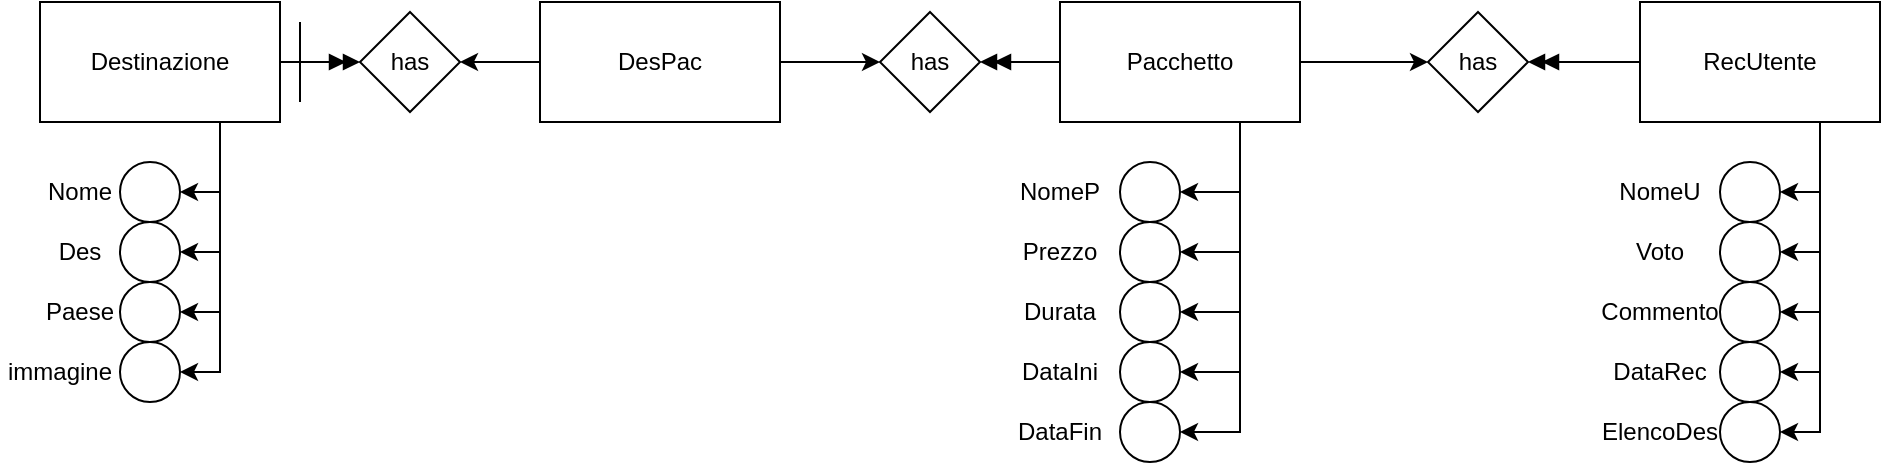 <mxfile version="24.7.8">
  <diagram name="Pagina-1" id="L9AM_KqOK2GH_7Xi4b9C">
    <mxGraphModel dx="1907" dy="629" grid="1" gridSize="10" guides="1" tooltips="1" connect="1" arrows="1" fold="1" page="1" pageScale="1" pageWidth="827" pageHeight="1169" math="0" shadow="0">
      <root>
        <mxCell id="0" />
        <mxCell id="1" parent="0" />
        <mxCell id="XqDKpMPqx7W2jAyrOGJ3-44" style="edgeStyle=orthogonalEdgeStyle;rounded=0;orthogonalLoop=1;jettySize=auto;html=1;exitX=1;exitY=0.5;exitDx=0;exitDy=0;endArrow=doubleBlock;endFill=1;" edge="1" parent="1" source="XqDKpMPqx7W2jAyrOGJ3-1" target="XqDKpMPqx7W2jAyrOGJ3-3">
          <mxGeometry relative="1" as="geometry" />
        </mxCell>
        <mxCell id="XqDKpMPqx7W2jAyrOGJ3-50" style="edgeStyle=orthogonalEdgeStyle;rounded=0;orthogonalLoop=1;jettySize=auto;html=1;exitX=0.75;exitY=1;exitDx=0;exitDy=0;entryX=1;entryY=0.5;entryDx=0;entryDy=0;" edge="1" parent="1" source="XqDKpMPqx7W2jAyrOGJ3-1" target="XqDKpMPqx7W2jAyrOGJ3-2">
          <mxGeometry relative="1" as="geometry" />
        </mxCell>
        <mxCell id="XqDKpMPqx7W2jAyrOGJ3-51" style="edgeStyle=orthogonalEdgeStyle;rounded=0;orthogonalLoop=1;jettySize=auto;html=1;exitX=0.75;exitY=1;exitDx=0;exitDy=0;entryX=1;entryY=0.5;entryDx=0;entryDy=0;" edge="1" parent="1" source="XqDKpMPqx7W2jAyrOGJ3-1" target="XqDKpMPqx7W2jAyrOGJ3-10">
          <mxGeometry relative="1" as="geometry" />
        </mxCell>
        <mxCell id="XqDKpMPqx7W2jAyrOGJ3-52" style="edgeStyle=orthogonalEdgeStyle;rounded=0;orthogonalLoop=1;jettySize=auto;html=1;exitX=0.75;exitY=1;exitDx=0;exitDy=0;entryX=1;entryY=0.5;entryDx=0;entryDy=0;" edge="1" parent="1" source="XqDKpMPqx7W2jAyrOGJ3-1" target="XqDKpMPqx7W2jAyrOGJ3-12">
          <mxGeometry relative="1" as="geometry" />
        </mxCell>
        <mxCell id="XqDKpMPqx7W2jAyrOGJ3-53" style="edgeStyle=orthogonalEdgeStyle;rounded=0;orthogonalLoop=1;jettySize=auto;html=1;exitX=0.75;exitY=1;exitDx=0;exitDy=0;entryX=1;entryY=0.5;entryDx=0;entryDy=0;" edge="1" parent="1" source="XqDKpMPqx7W2jAyrOGJ3-1" target="XqDKpMPqx7W2jAyrOGJ3-14">
          <mxGeometry relative="1" as="geometry" />
        </mxCell>
        <mxCell id="XqDKpMPqx7W2jAyrOGJ3-1" value="Destinazione" style="rounded=0;whiteSpace=wrap;html=1;" vertex="1" parent="1">
          <mxGeometry x="-330" y="210" width="120" height="60" as="geometry" />
        </mxCell>
        <mxCell id="XqDKpMPqx7W2jAyrOGJ3-2" value="" style="ellipse;whiteSpace=wrap;html=1;aspect=fixed;" vertex="1" parent="1">
          <mxGeometry x="-290" y="290" width="30" height="30" as="geometry" />
        </mxCell>
        <mxCell id="XqDKpMPqx7W2jAyrOGJ3-3" value="has" style="rhombus;whiteSpace=wrap;html=1;" vertex="1" parent="1">
          <mxGeometry x="-170" y="215" width="50" height="50" as="geometry" />
        </mxCell>
        <mxCell id="XqDKpMPqx7W2jAyrOGJ3-39" style="edgeStyle=orthogonalEdgeStyle;rounded=0;orthogonalLoop=1;jettySize=auto;html=1;exitX=0.75;exitY=1;exitDx=0;exitDy=0;entryX=1;entryY=0.5;entryDx=0;entryDy=0;" edge="1" parent="1" source="XqDKpMPqx7W2jAyrOGJ3-4" target="XqDKpMPqx7W2jAyrOGJ3-16">
          <mxGeometry relative="1" as="geometry" />
        </mxCell>
        <mxCell id="XqDKpMPqx7W2jAyrOGJ3-40" style="edgeStyle=orthogonalEdgeStyle;rounded=0;orthogonalLoop=1;jettySize=auto;html=1;exitX=0.75;exitY=1;exitDx=0;exitDy=0;entryX=1;entryY=0.5;entryDx=0;entryDy=0;" edge="1" parent="1" source="XqDKpMPqx7W2jAyrOGJ3-4" target="XqDKpMPqx7W2jAyrOGJ3-18">
          <mxGeometry relative="1" as="geometry" />
        </mxCell>
        <mxCell id="XqDKpMPqx7W2jAyrOGJ3-41" style="edgeStyle=orthogonalEdgeStyle;rounded=0;orthogonalLoop=1;jettySize=auto;html=1;exitX=0.75;exitY=1;exitDx=0;exitDy=0;entryX=1;entryY=0.5;entryDx=0;entryDy=0;" edge="1" parent="1" source="XqDKpMPqx7W2jAyrOGJ3-4" target="XqDKpMPqx7W2jAyrOGJ3-20">
          <mxGeometry relative="1" as="geometry" />
        </mxCell>
        <mxCell id="XqDKpMPqx7W2jAyrOGJ3-42" style="edgeStyle=orthogonalEdgeStyle;rounded=0;orthogonalLoop=1;jettySize=auto;html=1;exitX=0.75;exitY=1;exitDx=0;exitDy=0;entryX=1;entryY=0.5;entryDx=0;entryDy=0;" edge="1" parent="1" source="XqDKpMPqx7W2jAyrOGJ3-4" target="XqDKpMPqx7W2jAyrOGJ3-22">
          <mxGeometry relative="1" as="geometry" />
        </mxCell>
        <mxCell id="XqDKpMPqx7W2jAyrOGJ3-43" style="edgeStyle=orthogonalEdgeStyle;rounded=0;orthogonalLoop=1;jettySize=auto;html=1;exitX=0.75;exitY=1;exitDx=0;exitDy=0;entryX=1;entryY=0.5;entryDx=0;entryDy=0;" edge="1" parent="1" source="XqDKpMPqx7W2jAyrOGJ3-4" target="XqDKpMPqx7W2jAyrOGJ3-24">
          <mxGeometry relative="1" as="geometry" />
        </mxCell>
        <mxCell id="XqDKpMPqx7W2jAyrOGJ3-48" style="edgeStyle=orthogonalEdgeStyle;rounded=0;orthogonalLoop=1;jettySize=auto;html=1;exitX=0;exitY=0.5;exitDx=0;exitDy=0;entryX=1;entryY=0.5;entryDx=0;entryDy=0;endArrow=doubleBlock;endFill=1;" edge="1" parent="1" source="XqDKpMPqx7W2jAyrOGJ3-4" target="XqDKpMPqx7W2jAyrOGJ3-47">
          <mxGeometry relative="1" as="geometry" />
        </mxCell>
        <mxCell id="XqDKpMPqx7W2jAyrOGJ3-78" style="edgeStyle=orthogonalEdgeStyle;rounded=0;orthogonalLoop=1;jettySize=auto;html=1;exitX=1;exitY=0.5;exitDx=0;exitDy=0;" edge="1" parent="1" source="XqDKpMPqx7W2jAyrOGJ3-4" target="XqDKpMPqx7W2jAyrOGJ3-75">
          <mxGeometry relative="1" as="geometry" />
        </mxCell>
        <mxCell id="XqDKpMPqx7W2jAyrOGJ3-4" value="Pacchetto" style="rounded=0;whiteSpace=wrap;html=1;" vertex="1" parent="1">
          <mxGeometry x="180" y="210" width="120" height="60" as="geometry" />
        </mxCell>
        <mxCell id="XqDKpMPqx7W2jAyrOGJ3-62" style="edgeStyle=orthogonalEdgeStyle;rounded=0;orthogonalLoop=1;jettySize=auto;html=1;exitX=0.75;exitY=1;exitDx=0;exitDy=0;entryX=1;entryY=0.5;entryDx=0;entryDy=0;" edge="1" parent="1" source="XqDKpMPqx7W2jAyrOGJ3-5" target="XqDKpMPqx7W2jAyrOGJ3-26">
          <mxGeometry relative="1" as="geometry" />
        </mxCell>
        <mxCell id="XqDKpMPqx7W2jAyrOGJ3-63" style="edgeStyle=orthogonalEdgeStyle;rounded=0;orthogonalLoop=1;jettySize=auto;html=1;exitX=0.75;exitY=1;exitDx=0;exitDy=0;entryX=1;entryY=0.5;entryDx=0;entryDy=0;" edge="1" parent="1" source="XqDKpMPqx7W2jAyrOGJ3-5" target="XqDKpMPqx7W2jAyrOGJ3-28">
          <mxGeometry relative="1" as="geometry" />
        </mxCell>
        <mxCell id="XqDKpMPqx7W2jAyrOGJ3-64" style="edgeStyle=orthogonalEdgeStyle;rounded=0;orthogonalLoop=1;jettySize=auto;html=1;exitX=0.75;exitY=1;exitDx=0;exitDy=0;entryX=1;entryY=0.5;entryDx=0;entryDy=0;" edge="1" parent="1" source="XqDKpMPqx7W2jAyrOGJ3-5" target="XqDKpMPqx7W2jAyrOGJ3-30">
          <mxGeometry relative="1" as="geometry" />
        </mxCell>
        <mxCell id="XqDKpMPqx7W2jAyrOGJ3-65" style="edgeStyle=orthogonalEdgeStyle;rounded=0;orthogonalLoop=1;jettySize=auto;html=1;exitX=0.75;exitY=1;exitDx=0;exitDy=0;entryX=1;entryY=0.5;entryDx=0;entryDy=0;" edge="1" parent="1" source="XqDKpMPqx7W2jAyrOGJ3-5" target="XqDKpMPqx7W2jAyrOGJ3-32">
          <mxGeometry relative="1" as="geometry" />
        </mxCell>
        <mxCell id="XqDKpMPqx7W2jAyrOGJ3-66" style="edgeStyle=orthogonalEdgeStyle;rounded=0;orthogonalLoop=1;jettySize=auto;html=1;exitX=0.75;exitY=1;exitDx=0;exitDy=0;entryX=1;entryY=0.5;entryDx=0;entryDy=0;" edge="1" parent="1" source="XqDKpMPqx7W2jAyrOGJ3-5" target="XqDKpMPqx7W2jAyrOGJ3-34">
          <mxGeometry relative="1" as="geometry" />
        </mxCell>
        <mxCell id="XqDKpMPqx7W2jAyrOGJ3-77" style="edgeStyle=orthogonalEdgeStyle;rounded=0;orthogonalLoop=1;jettySize=auto;html=1;exitX=0;exitY=0.5;exitDx=0;exitDy=0;entryX=1;entryY=0.5;entryDx=0;entryDy=0;endArrow=doubleBlock;endFill=1;" edge="1" parent="1" source="XqDKpMPqx7W2jAyrOGJ3-5" target="XqDKpMPqx7W2jAyrOGJ3-75">
          <mxGeometry relative="1" as="geometry" />
        </mxCell>
        <mxCell id="XqDKpMPqx7W2jAyrOGJ3-5" value="RecUtente" style="rounded=0;whiteSpace=wrap;html=1;" vertex="1" parent="1">
          <mxGeometry x="470" y="210" width="120" height="60" as="geometry" />
        </mxCell>
        <mxCell id="XqDKpMPqx7W2jAyrOGJ3-9" value="Nome" style="text;html=1;align=center;verticalAlign=middle;whiteSpace=wrap;rounded=0;" vertex="1" parent="1">
          <mxGeometry x="-340" y="290" width="60" height="30" as="geometry" />
        </mxCell>
        <mxCell id="XqDKpMPqx7W2jAyrOGJ3-10" value="" style="ellipse;whiteSpace=wrap;html=1;aspect=fixed;" vertex="1" parent="1">
          <mxGeometry x="-290" y="320" width="30" height="30" as="geometry" />
        </mxCell>
        <mxCell id="XqDKpMPqx7W2jAyrOGJ3-11" value="Des" style="text;html=1;align=center;verticalAlign=middle;whiteSpace=wrap;rounded=0;" vertex="1" parent="1">
          <mxGeometry x="-340" y="320" width="60" height="30" as="geometry" />
        </mxCell>
        <mxCell id="XqDKpMPqx7W2jAyrOGJ3-12" value="" style="ellipse;whiteSpace=wrap;html=1;aspect=fixed;" vertex="1" parent="1">
          <mxGeometry x="-290" y="350" width="30" height="30" as="geometry" />
        </mxCell>
        <mxCell id="XqDKpMPqx7W2jAyrOGJ3-13" value="Paese" style="text;html=1;align=center;verticalAlign=middle;whiteSpace=wrap;rounded=0;" vertex="1" parent="1">
          <mxGeometry x="-340" y="350" width="60" height="30" as="geometry" />
        </mxCell>
        <mxCell id="XqDKpMPqx7W2jAyrOGJ3-14" value="" style="ellipse;whiteSpace=wrap;html=1;aspect=fixed;" vertex="1" parent="1">
          <mxGeometry x="-290" y="380" width="30" height="30" as="geometry" />
        </mxCell>
        <mxCell id="XqDKpMPqx7W2jAyrOGJ3-15" value="immagine" style="text;html=1;align=center;verticalAlign=middle;whiteSpace=wrap;rounded=0;" vertex="1" parent="1">
          <mxGeometry x="-350" y="380" width="60" height="30" as="geometry" />
        </mxCell>
        <mxCell id="XqDKpMPqx7W2jAyrOGJ3-16" value="" style="ellipse;whiteSpace=wrap;html=1;aspect=fixed;" vertex="1" parent="1">
          <mxGeometry x="210" y="290" width="30" height="30" as="geometry" />
        </mxCell>
        <mxCell id="XqDKpMPqx7W2jAyrOGJ3-17" value="NomeP" style="text;html=1;align=center;verticalAlign=middle;whiteSpace=wrap;rounded=0;" vertex="1" parent="1">
          <mxGeometry x="150" y="290" width="60" height="30" as="geometry" />
        </mxCell>
        <mxCell id="XqDKpMPqx7W2jAyrOGJ3-18" value="" style="ellipse;whiteSpace=wrap;html=1;aspect=fixed;" vertex="1" parent="1">
          <mxGeometry x="210" y="320" width="30" height="30" as="geometry" />
        </mxCell>
        <mxCell id="XqDKpMPqx7W2jAyrOGJ3-19" value="Prezzo" style="text;html=1;align=center;verticalAlign=middle;whiteSpace=wrap;rounded=0;" vertex="1" parent="1">
          <mxGeometry x="150" y="320" width="60" height="30" as="geometry" />
        </mxCell>
        <mxCell id="XqDKpMPqx7W2jAyrOGJ3-20" value="" style="ellipse;whiteSpace=wrap;html=1;aspect=fixed;" vertex="1" parent="1">
          <mxGeometry x="210" y="350" width="30" height="30" as="geometry" />
        </mxCell>
        <mxCell id="XqDKpMPqx7W2jAyrOGJ3-21" value="Durata" style="text;html=1;align=center;verticalAlign=middle;whiteSpace=wrap;rounded=0;" vertex="1" parent="1">
          <mxGeometry x="150" y="350" width="60" height="30" as="geometry" />
        </mxCell>
        <mxCell id="XqDKpMPqx7W2jAyrOGJ3-22" value="" style="ellipse;whiteSpace=wrap;html=1;aspect=fixed;" vertex="1" parent="1">
          <mxGeometry x="210" y="380" width="30" height="30" as="geometry" />
        </mxCell>
        <mxCell id="XqDKpMPqx7W2jAyrOGJ3-23" value="DataIni" style="text;html=1;align=center;verticalAlign=middle;whiteSpace=wrap;rounded=0;" vertex="1" parent="1">
          <mxGeometry x="150" y="380" width="60" height="30" as="geometry" />
        </mxCell>
        <mxCell id="XqDKpMPqx7W2jAyrOGJ3-24" value="" style="ellipse;whiteSpace=wrap;html=1;aspect=fixed;" vertex="1" parent="1">
          <mxGeometry x="210" y="410" width="30" height="30" as="geometry" />
        </mxCell>
        <mxCell id="XqDKpMPqx7W2jAyrOGJ3-25" value="DataFin" style="text;html=1;align=center;verticalAlign=middle;whiteSpace=wrap;rounded=0;" vertex="1" parent="1">
          <mxGeometry x="150" y="410" width="60" height="30" as="geometry" />
        </mxCell>
        <mxCell id="XqDKpMPqx7W2jAyrOGJ3-26" value="" style="ellipse;whiteSpace=wrap;html=1;aspect=fixed;" vertex="1" parent="1">
          <mxGeometry x="510" y="290" width="30" height="30" as="geometry" />
        </mxCell>
        <mxCell id="XqDKpMPqx7W2jAyrOGJ3-27" value="NomeU" style="text;html=1;align=center;verticalAlign=middle;whiteSpace=wrap;rounded=0;" vertex="1" parent="1">
          <mxGeometry x="450" y="290" width="60" height="30" as="geometry" />
        </mxCell>
        <mxCell id="XqDKpMPqx7W2jAyrOGJ3-28" value="" style="ellipse;whiteSpace=wrap;html=1;aspect=fixed;" vertex="1" parent="1">
          <mxGeometry x="510" y="320" width="30" height="30" as="geometry" />
        </mxCell>
        <mxCell id="XqDKpMPqx7W2jAyrOGJ3-29" value="Voto" style="text;html=1;align=center;verticalAlign=middle;whiteSpace=wrap;rounded=0;" vertex="1" parent="1">
          <mxGeometry x="450" y="320" width="60" height="30" as="geometry" />
        </mxCell>
        <mxCell id="XqDKpMPqx7W2jAyrOGJ3-30" value="" style="ellipse;whiteSpace=wrap;html=1;aspect=fixed;" vertex="1" parent="1">
          <mxGeometry x="510" y="350" width="30" height="30" as="geometry" />
        </mxCell>
        <mxCell id="XqDKpMPqx7W2jAyrOGJ3-31" value="Commento" style="text;html=1;align=center;verticalAlign=middle;whiteSpace=wrap;rounded=0;" vertex="1" parent="1">
          <mxGeometry x="450" y="350" width="60" height="30" as="geometry" />
        </mxCell>
        <mxCell id="XqDKpMPqx7W2jAyrOGJ3-32" value="" style="ellipse;whiteSpace=wrap;html=1;aspect=fixed;" vertex="1" parent="1">
          <mxGeometry x="510" y="380" width="30" height="30" as="geometry" />
        </mxCell>
        <mxCell id="XqDKpMPqx7W2jAyrOGJ3-33" value="DataRec" style="text;html=1;align=center;verticalAlign=middle;whiteSpace=wrap;rounded=0;" vertex="1" parent="1">
          <mxGeometry x="450" y="380" width="60" height="30" as="geometry" />
        </mxCell>
        <mxCell id="XqDKpMPqx7W2jAyrOGJ3-34" value="" style="ellipse;whiteSpace=wrap;html=1;aspect=fixed;" vertex="1" parent="1">
          <mxGeometry x="510" y="410" width="30" height="30" as="geometry" />
        </mxCell>
        <mxCell id="XqDKpMPqx7W2jAyrOGJ3-35" value="ElencoDes" style="text;html=1;align=center;verticalAlign=middle;whiteSpace=wrap;rounded=0;" vertex="1" parent="1">
          <mxGeometry x="450" y="410" width="60" height="30" as="geometry" />
        </mxCell>
        <mxCell id="XqDKpMPqx7W2jAyrOGJ3-46" style="edgeStyle=orthogonalEdgeStyle;rounded=0;orthogonalLoop=1;jettySize=auto;html=1;exitX=0;exitY=0.5;exitDx=0;exitDy=0;entryX=1;entryY=0.5;entryDx=0;entryDy=0;" edge="1" parent="1" source="XqDKpMPqx7W2jAyrOGJ3-45" target="XqDKpMPqx7W2jAyrOGJ3-3">
          <mxGeometry relative="1" as="geometry" />
        </mxCell>
        <mxCell id="XqDKpMPqx7W2jAyrOGJ3-49" style="edgeStyle=orthogonalEdgeStyle;rounded=0;orthogonalLoop=1;jettySize=auto;html=1;exitX=1;exitY=0.5;exitDx=0;exitDy=0;" edge="1" parent="1" source="XqDKpMPqx7W2jAyrOGJ3-45" target="XqDKpMPqx7W2jAyrOGJ3-47">
          <mxGeometry relative="1" as="geometry" />
        </mxCell>
        <mxCell id="XqDKpMPqx7W2jAyrOGJ3-45" value="DesPac" style="rounded=0;whiteSpace=wrap;html=1;" vertex="1" parent="1">
          <mxGeometry x="-80" y="210" width="120" height="60" as="geometry" />
        </mxCell>
        <mxCell id="XqDKpMPqx7W2jAyrOGJ3-47" value="has" style="rhombus;whiteSpace=wrap;html=1;" vertex="1" parent="1">
          <mxGeometry x="90" y="215" width="50" height="50" as="geometry" />
        </mxCell>
        <mxCell id="XqDKpMPqx7W2jAyrOGJ3-73" value="" style="endArrow=none;html=1;rounded=0;" edge="1" parent="1">
          <mxGeometry width="50" height="50" relative="1" as="geometry">
            <mxPoint x="-200" y="260" as="sourcePoint" />
            <mxPoint x="-200" y="220" as="targetPoint" />
          </mxGeometry>
        </mxCell>
        <mxCell id="XqDKpMPqx7W2jAyrOGJ3-75" value="has" style="rhombus;whiteSpace=wrap;html=1;" vertex="1" parent="1">
          <mxGeometry x="364" y="215" width="50" height="50" as="geometry" />
        </mxCell>
      </root>
    </mxGraphModel>
  </diagram>
</mxfile>
